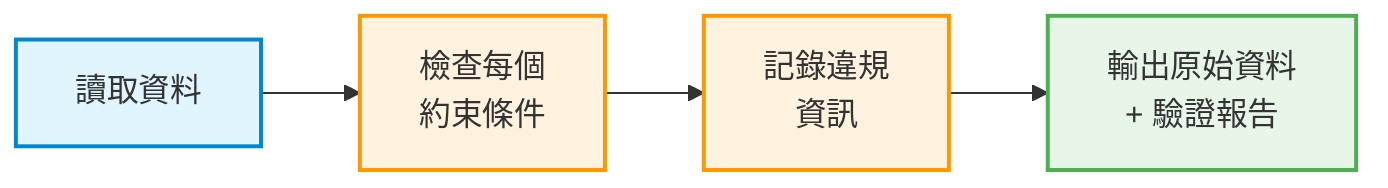 graph LR
    A[讀取資料] --> B[檢查每個<br/>約束條件]
    B --> C[記錄違規<br/>資訊]
    C --> D[輸出原始資料<br/>+ 驗證報告]

    classDef inputNode fill:#e1f5fe,stroke:#0288d1,stroke-width:2px
    classDef processNode fill:#fff3e0,stroke:#ff9800,stroke-width:2px
    classDef resultNode fill:#e8f5e9,stroke:#4caf50,stroke-width:2px

    class A inputNode
    class B,C processNode
    class D resultNode